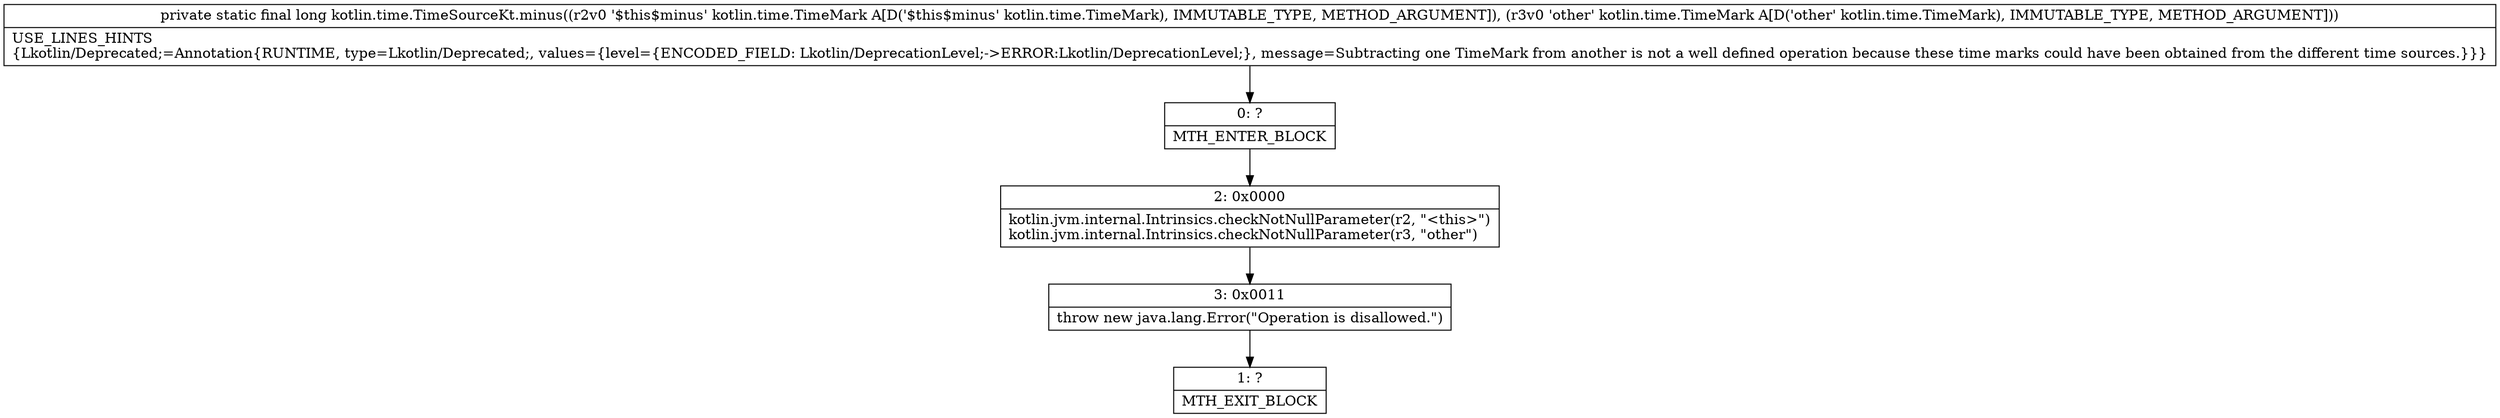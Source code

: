 digraph "CFG forkotlin.time.TimeSourceKt.minus(Lkotlin\/time\/TimeMark;Lkotlin\/time\/TimeMark;)J" {
Node_0 [shape=record,label="{0\:\ ?|MTH_ENTER_BLOCK\l}"];
Node_2 [shape=record,label="{2\:\ 0x0000|kotlin.jvm.internal.Intrinsics.checkNotNullParameter(r2, \"\<this\>\")\lkotlin.jvm.internal.Intrinsics.checkNotNullParameter(r3, \"other\")\l}"];
Node_3 [shape=record,label="{3\:\ 0x0011|throw new java.lang.Error(\"Operation is disallowed.\")\l}"];
Node_1 [shape=record,label="{1\:\ ?|MTH_EXIT_BLOCK\l}"];
MethodNode[shape=record,label="{private static final long kotlin.time.TimeSourceKt.minus((r2v0 '$this$minus' kotlin.time.TimeMark A[D('$this$minus' kotlin.time.TimeMark), IMMUTABLE_TYPE, METHOD_ARGUMENT]), (r3v0 'other' kotlin.time.TimeMark A[D('other' kotlin.time.TimeMark), IMMUTABLE_TYPE, METHOD_ARGUMENT]))  | USE_LINES_HINTS\l\{Lkotlin\/Deprecated;=Annotation\{RUNTIME, type=Lkotlin\/Deprecated;, values=\{level=\{ENCODED_FIELD: Lkotlin\/DeprecationLevel;\-\>ERROR:Lkotlin\/DeprecationLevel;\}, message=Subtracting one TimeMark from another is not a well defined operation because these time marks could have been obtained from the different time sources.\}\}\}\l}"];
MethodNode -> Node_0;Node_0 -> Node_2;
Node_2 -> Node_3;
Node_3 -> Node_1;
}

